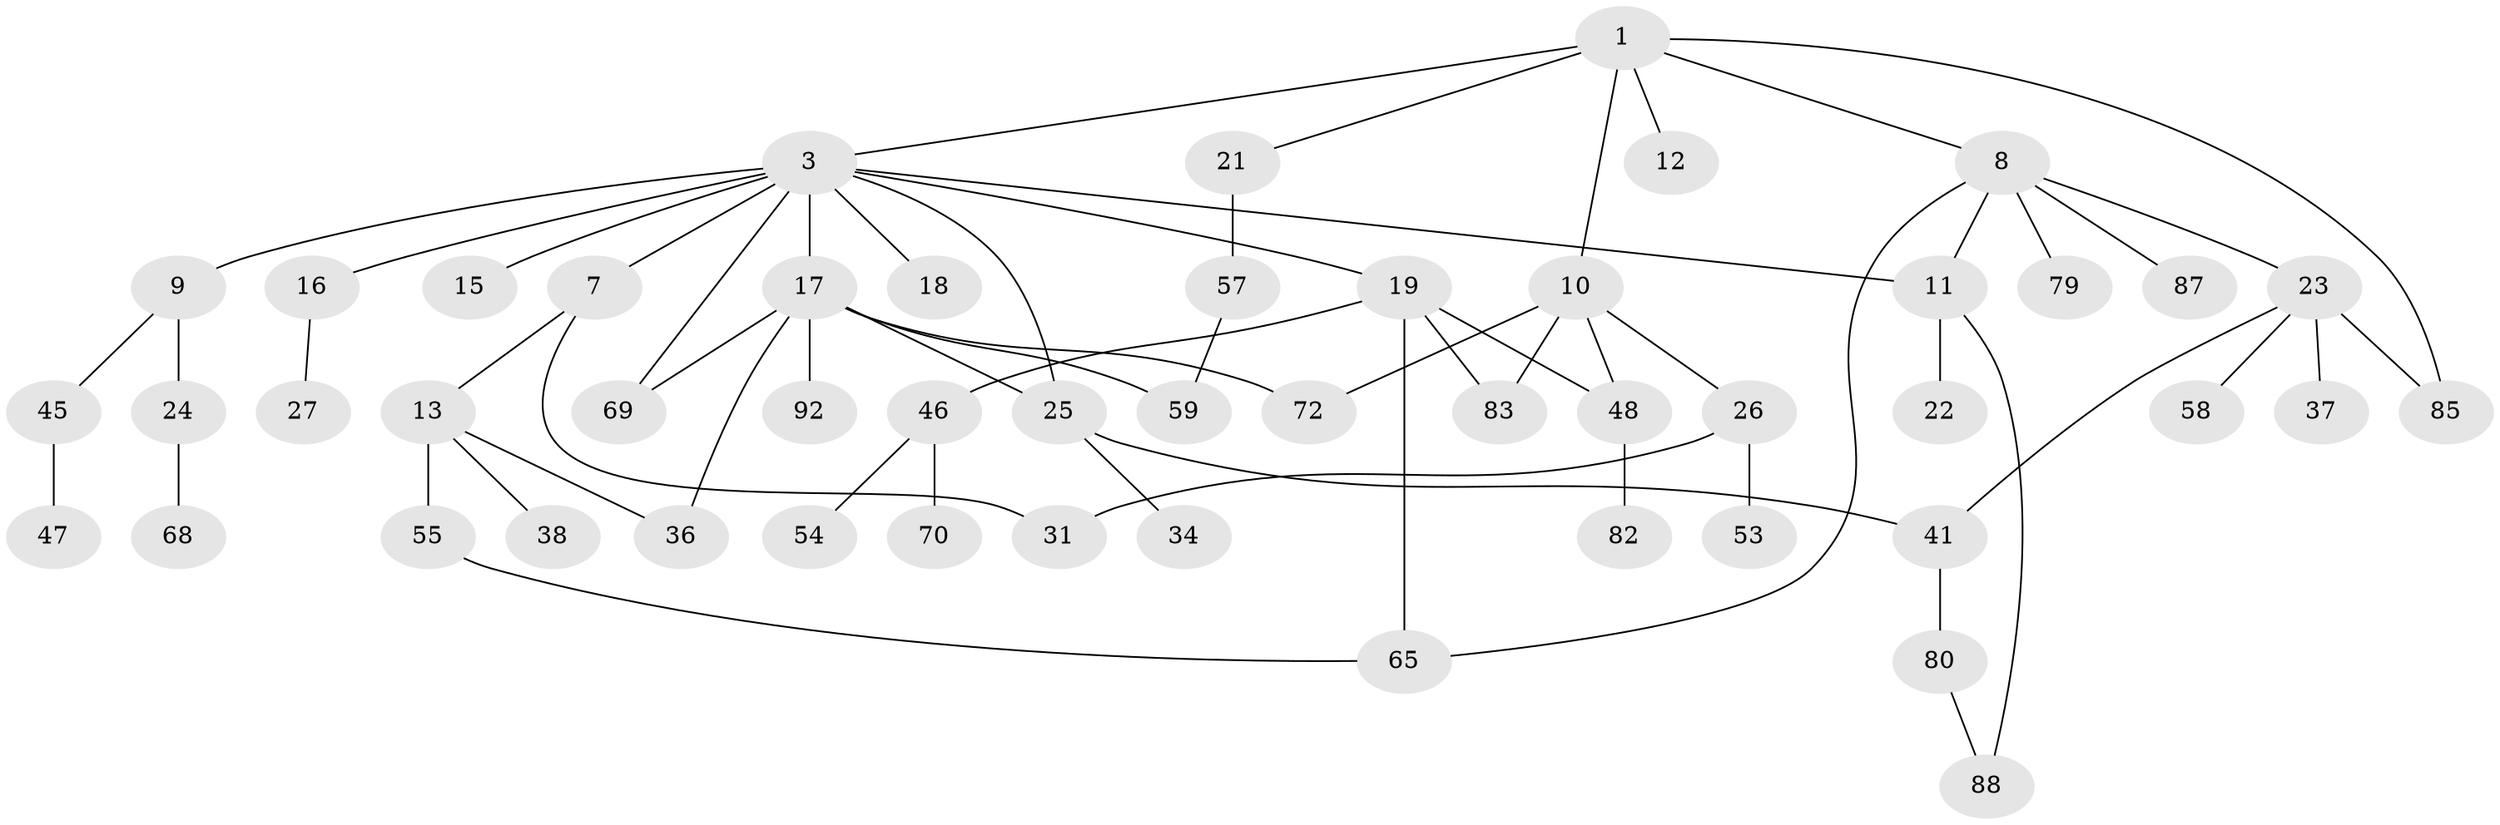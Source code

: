 // original degree distribution, {4: 0.15, 8: 0.01, 2: 0.32, 5: 0.03, 1: 0.35, 7: 0.01, 3: 0.13}
// Generated by graph-tools (version 1.1) at 2025/13/03/09/25 04:13:19]
// undirected, 50 vertices, 63 edges
graph export_dot {
graph [start="1"]
  node [color=gray90,style=filled];
  1 [super="+2"];
  3 [super="+6+4"];
  7 [super="+66+14"];
  8 [super="+35"];
  9 [super="+76"];
  10 [super="+61"];
  11 [super="+42+71"];
  12 [super="+97"];
  13 [super="+28"];
  15 [super="+90"];
  16;
  17 [super="+32+44+89+93+20"];
  18;
  19 [super="+43"];
  21 [super="+74"];
  22;
  23 [super="+30"];
  24 [super="+40"];
  25 [super="+33+64+73"];
  26 [super="+51"];
  27 [super="+49"];
  31 [super="+78"];
  34;
  36 [super="+99+95"];
  37;
  38;
  41 [super="+56"];
  45 [super="+62"];
  46;
  47 [super="+84"];
  48;
  53;
  54;
  55;
  57;
  58 [super="+96"];
  59;
  65;
  68;
  69;
  70;
  72 [super="+75+98"];
  79;
  80;
  82;
  83;
  85;
  87;
  88;
  92;
  1 -- 8;
  1 -- 12;
  1 -- 85;
  1 -- 10;
  1 -- 3;
  1 -- 21;
  3 -- 7;
  3 -- 9;
  3 -- 16;
  3 -- 18;
  3 -- 19;
  3 -- 15;
  3 -- 25;
  3 -- 17;
  3 -- 69;
  3 -- 11;
  7 -- 13;
  7 -- 31;
  8 -- 11;
  8 -- 23;
  8 -- 65;
  8 -- 79;
  8 -- 87;
  9 -- 24;
  9 -- 45;
  10 -- 26;
  10 -- 48;
  10 -- 72;
  10 -- 83;
  11 -- 22;
  11 -- 88;
  13 -- 36;
  13 -- 38;
  13 -- 55;
  16 -- 27;
  17 -- 25;
  17 -- 72;
  17 -- 92;
  17 -- 59;
  17 -- 36;
  17 -- 69;
  19 -- 83;
  19 -- 48;
  19 -- 65;
  19 -- 46;
  21 -- 57 [weight=2];
  23 -- 41;
  23 -- 58;
  23 -- 37;
  23 -- 85;
  24 -- 68;
  25 -- 34;
  25 -- 41;
  26 -- 53;
  26 -- 31;
  41 -- 80;
  45 -- 47;
  46 -- 54;
  46 -- 70;
  48 -- 82;
  55 -- 65;
  57 -- 59;
  80 -- 88;
}

